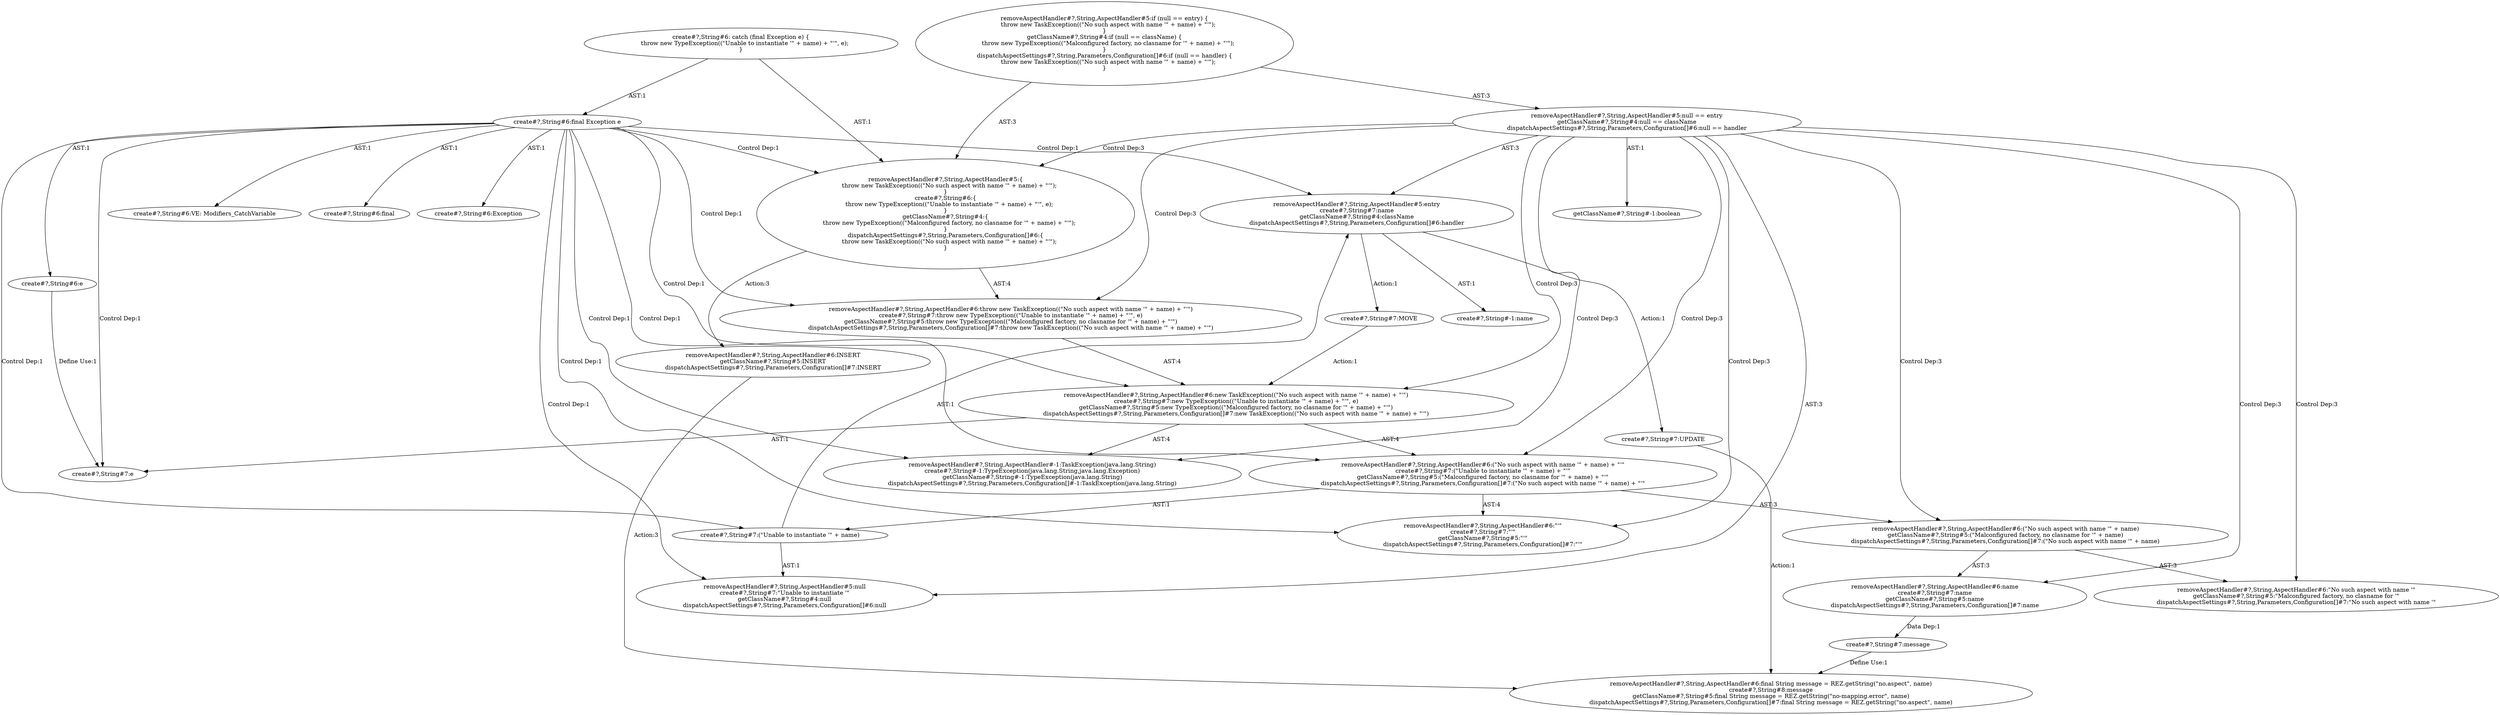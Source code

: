 digraph "Pattern" {
0 [label="removeAspectHandler#?,String,AspectHandler#6:INSERT
getClassName#?,String#5:INSERT
dispatchAspectSettings#?,String,Parameters,Configuration[]#7:INSERT" shape=ellipse]
1 [label="removeAspectHandler#?,String,AspectHandler#5:\{
    throw new TaskException((\"No such aspect with name '\" + name) + \"'\");
\}
create#?,String#6:\{
    throw new TypeException((\"Unable to instantiate '\" + name) + \"'\", e);
\}
getClassName#?,String#4:\{
    throw new TypeException((\"Malconfigured factory, no clasname for '\" + name) + \"'\");
\}
dispatchAspectSettings#?,String,Parameters,Configuration[]#6:\{
    throw new TaskException((\"No such aspect with name '\" + name) + \"'\");
\}" shape=ellipse]
2 [label="removeAspectHandler#?,String,AspectHandler#5:null == entry
getClassName#?,String#4:null == className
dispatchAspectSettings#?,String,Parameters,Configuration[]#6:null == handler" shape=ellipse]
3 [label="removeAspectHandler#?,String,AspectHandler#5:if (null == entry) \{
    throw new TaskException((\"No such aspect with name '\" + name) + \"'\");
\}
getClassName#?,String#4:if (null == className) \{
    throw new TypeException((\"Malconfigured factory, no clasname for '\" + name) + \"'\");
\}
dispatchAspectSettings#?,String,Parameters,Configuration[]#6:if (null == handler) \{
    throw new TaskException((\"No such aspect with name '\" + name) + \"'\");
\}" shape=ellipse]
4 [label="removeAspectHandler#?,String,AspectHandler#5:null
create#?,String#7:\"Unable to instantiate '\"
getClassName#?,String#4:null
dispatchAspectSettings#?,String,Parameters,Configuration[]#6:null" shape=ellipse]
5 [label="removeAspectHandler#?,String,AspectHandler#5:entry
create#?,String#7:name
getClassName#?,String#4:className
dispatchAspectSettings#?,String,Parameters,Configuration[]#6:handler" shape=ellipse]
6 [label="removeAspectHandler#?,String,AspectHandler#6:throw new TaskException((\"No such aspect with name '\" + name) + \"'\")
create#?,String#7:throw new TypeException((\"Unable to instantiate '\" + name) + \"'\", e)
getClassName#?,String#5:throw new TypeException((\"Malconfigured factory, no clasname for '\" + name) + \"'\")
dispatchAspectSettings#?,String,Parameters,Configuration[]#7:throw new TaskException((\"No such aspect with name '\" + name) + \"'\")" shape=ellipse]
7 [label="removeAspectHandler#?,String,AspectHandler#6:new TaskException((\"No such aspect with name '\" + name) + \"'\")
create#?,String#7:new TypeException((\"Unable to instantiate '\" + name) + \"'\", e)
getClassName#?,String#5:new TypeException((\"Malconfigured factory, no clasname for '\" + name) + \"'\")
dispatchAspectSettings#?,String,Parameters,Configuration[]#7:new TaskException((\"No such aspect with name '\" + name) + \"'\")" shape=ellipse]
8 [label="removeAspectHandler#?,String,AspectHandler#-1:TaskException(java.lang.String)
create#?,String#-1:TypeException(java.lang.String,java.lang.Exception)
getClassName#?,String#-1:TypeException(java.lang.String)
dispatchAspectSettings#?,String,Parameters,Configuration[]#-1:TaskException(java.lang.String)" shape=ellipse]
9 [label="removeAspectHandler#?,String,AspectHandler#6:(\"No such aspect with name '\" + name) + \"'\"
create#?,String#7:(\"Unable to instantiate '\" + name) + \"'\"
getClassName#?,String#5:(\"Malconfigured factory, no clasname for '\" + name) + \"'\"
dispatchAspectSettings#?,String,Parameters,Configuration[]#7:(\"No such aspect with name '\" + name) + \"'\"" shape=ellipse]
10 [label="removeAspectHandler#?,String,AspectHandler#6:(\"No such aspect with name '\" + name)
getClassName#?,String#5:(\"Malconfigured factory, no clasname for '\" + name)
dispatchAspectSettings#?,String,Parameters,Configuration[]#7:(\"No such aspect with name '\" + name)" shape=ellipse]
11 [label="removeAspectHandler#?,String,AspectHandler#6:\"No such aspect with name '\"
getClassName#?,String#5:\"Malconfigured factory, no clasname for '\"
dispatchAspectSettings#?,String,Parameters,Configuration[]#7:\"No such aspect with name '\"" shape=ellipse]
12 [label="removeAspectHandler#?,String,AspectHandler#6:name
create#?,String#7:name
getClassName#?,String#5:name
dispatchAspectSettings#?,String,Parameters,Configuration[]#7:name" shape=ellipse]
13 [label="removeAspectHandler#?,String,AspectHandler#6:\"'\"
create#?,String#7:\"'\"
getClassName#?,String#5:\"'\"
dispatchAspectSettings#?,String,Parameters,Configuration[]#7:\"'\"" shape=ellipse]
14 [label="removeAspectHandler#?,String,AspectHandler#6:final String message = REZ.getString(\"no.aspect\", name)
create#?,String#8:message
getClassName#?,String#5:final String message = REZ.getString(\"no-mapping.error\", name)
dispatchAspectSettings#?,String,Parameters,Configuration[]#7:final String message = REZ.getString(\"no.aspect\", name)" shape=ellipse]
15 [label="create#?,String#6:e" shape=ellipse]
16 [label="create#?,String#7:(\"Unable to instantiate '\" + name)" shape=ellipse]
17 [label="create#?,String#6:VE: Modifiers_CatchVariable" shape=ellipse]
18 [label="create#?,String#-1:name" shape=ellipse]
19 [label="create#?,String#6: catch (final Exception e) \{
    throw new TypeException((\"Unable to instantiate '\" + name) + \"'\", e);
\}" shape=ellipse]
20 [label="create#?,String#6:final" shape=ellipse]
21 [label="create#?,String#7:e" shape=ellipse]
22 [label="create#?,String#7:MOVE" shape=ellipse]
23 [label="create#?,String#6:final Exception e" shape=ellipse]
24 [label="create#?,String#6:Exception" shape=ellipse]
25 [label="create#?,String#7:UPDATE" shape=ellipse]
26 [label="create#?,String#7:message" shape=ellipse]
27 [label="getClassName#?,String#-1:boolean" shape=ellipse]
0 -> 14 [label="Action:3"];
1 -> 0 [label="Action:3"];
1 -> 6 [label="AST:4"];
2 -> 1 [label="Control Dep:3"];
2 -> 4 [label="AST:3"];
2 -> 5 [label="AST:3"];
2 -> 6 [label="Control Dep:3"];
2 -> 7 [label="Control Dep:3"];
2 -> 8 [label="Control Dep:3"];
2 -> 9 [label="Control Dep:3"];
2 -> 10 [label="Control Dep:3"];
2 -> 11 [label="Control Dep:3"];
2 -> 12 [label="Control Dep:3"];
2 -> 13 [label="Control Dep:3"];
2 -> 27 [label="AST:1"];
3 -> 1 [label="AST:3"];
3 -> 2 [label="AST:3"];
5 -> 18 [label="AST:1"];
5 -> 22 [label="Action:1"];
5 -> 25 [label="Action:1"];
6 -> 7 [label="AST:4"];
7 -> 8 [label="AST:4"];
7 -> 9 [label="AST:4"];
7 -> 21 [label="AST:1"];
9 -> 10 [label="AST:3"];
9 -> 13 [label="AST:4"];
9 -> 16 [label="AST:1"];
10 -> 11 [label="AST:3"];
10 -> 12 [label="AST:3"];
12 -> 26 [label="Data Dep:1"];
15 -> 21 [label="Define Use:1"];
16 -> 4 [label="AST:1"];
16 -> 5 [label="AST:1"];
19 -> 23 [label="AST:1"];
19 -> 1 [label="AST:1"];
22 -> 7 [label="Action:1"];
23 -> 15 [label="AST:1"];
23 -> 16 [label="Control Dep:1"];
23 -> 17 [label="AST:1"];
23 -> 20 [label="AST:1"];
23 -> 21 [label="Control Dep:1"];
23 -> 24 [label="AST:1"];
23 -> 1 [label="Control Dep:1"];
23 -> 6 [label="Control Dep:1"];
23 -> 7 [label="Control Dep:1"];
23 -> 8 [label="Control Dep:1"];
23 -> 9 [label="Control Dep:1"];
23 -> 4 [label="Control Dep:1"];
23 -> 5 [label="Control Dep:1"];
23 -> 13 [label="Control Dep:1"];
25 -> 14 [label="Action:1"];
26 -> 14 [label="Define Use:1"];
}